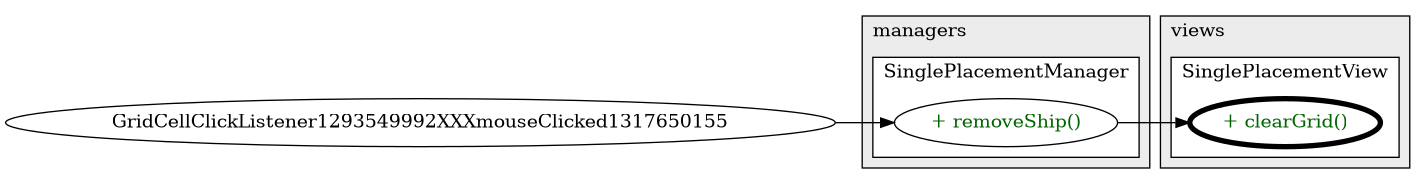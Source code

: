 @startuml

/' diagram meta data start
config=CallConfiguration;
{
  "rootMethod": "battleship.views.SinglePlacementView#clearGrid()",
  "projectClassification": {
    "searchMode": "OpenProject", // OpenProject, AllProjects
    "includedProjects": "",
    "pathEndKeywords": "*.impl",
    "isClientPath": "",
    "isClientName": "",
    "isTestPath": "",
    "isTestName": "",
    "isMappingPath": "",
    "isMappingName": "",
    "isDataAccessPath": "",
    "isDataAccessName": "",
    "isDataStructurePath": "",
    "isDataStructureName": "",
    "isInterfaceStructuresPath": "",
    "isInterfaceStructuresName": "",
    "isEntryPointPath": "",
    "isEntryPointName": "",
    "treatFinalFieldsAsMandatory": false
  },
  "graphRestriction": {
    "classPackageExcludeFilter": "",
    "classPackageIncludeFilter": "",
    "classNameExcludeFilter": "",
    "classNameIncludeFilter": "",
    "methodNameExcludeFilter": "",
    "methodNameIncludeFilter": "",
    "removeByInheritance": "", // inheritance/annotation based filtering is done in a second step
    "removeByAnnotation": "",
    "removeByClassPackage": "", // cleanup the graph after inheritance/annotation based filtering is done
    "removeByClassName": "",
    "cutMappings": false,
    "cutEnum": true,
    "cutTests": true,
    "cutClient": true,
    "cutDataAccess": true,
    "cutInterfaceStructures": true,
    "cutDataStructures": true,
    "cutGetterAndSetter": true,
    "cutConstructors": true
  },
  "graphTraversal": {
    "forwardDepth": 3,
    "backwardDepth": 3,
    "classPackageExcludeFilter": "",
    "classPackageIncludeFilter": "",
    "classNameExcludeFilter": "",
    "classNameIncludeFilter": "",
    "methodNameExcludeFilter": "",
    "methodNameIncludeFilter": "",
    "hideMappings": false,
    "hideDataStructures": false,
    "hidePrivateMethods": true,
    "hideInterfaceCalls": true, // indirection: implementation -> interface (is hidden) -> implementation
    "onlyShowApplicationEntryPoints": false, // root node is included
    "useMethodCallsForStructureDiagram": "ForwardOnly" // ForwardOnly, BothDirections, No
  },
  "details": {
    "aggregation": "GroupByClass", // ByClass, GroupByClass, None
    "showMethodParametersTypes": false,
    "showMethodParametersNames": false,
    "showMethodReturnType": false,
    "showPackageLevels": 2,
    "showCallOrder": false,
    "edgeMode": "MethodsOnly", // TypesOnly, MethodsOnly, TypesAndMethods, MethodsAndDirectTypeUsage
    "showDetailedClassStructure": false
  },
  "rootClass": "battleship.views.SinglePlacementView",
  "extensionCallbackMethod": "" // qualified.class.name#methodName - signature: public static String method(String)
}
diagram meta data end '/



digraph g {
    rankdir="LR"
    splines=polyline
    

'nodes 
subgraph cluster_112204398 { 
   	label=views
	labeljust=l
	fillcolor="#ececec"
	style=filled
   
   subgraph cluster_1293549992 { 
   	label=SinglePlacementView
	labeljust=l
	fillcolor=white
	style=filled
   
   SinglePlacementView585888012XXXclearGrid0[
	label="+ clearGrid()"
	style=filled
	fillcolor=white
	tooltip="SinglePlacementView

&#10;  Clears the grid by resetting the background color of all cells.&#10; "
	penwidth=4
	fontcolor=darkgreen
];
} 
} 

subgraph cluster_123266662 { 
   	label=managers
	labeljust=l
	fillcolor="#ececec"
	style=filled
   
   subgraph cluster_1575819490 { 
   	label=SinglePlacementManager
	labeljust=l
	fillcolor=white
	style=filled
   
   SinglePlacementManager516072416XXXremoveShip1912330665[
	label="+ removeShip()"
	style=filled
	fillcolor=white
	tooltip="SinglePlacementManager

&#10;  Removes the ship at the specified location.&#10;  &#10;  @param row The row of the location.&#10;  @param col The column of the location.&#10;  @param ship The ship to be removed.&#10; "
	fontcolor=darkgreen
];
} 
} 

'edges    
GridCellClickListener1293549992XXXmouseClicked1317650155 -> SinglePlacementManager516072416XXXremoveShip1912330665;
SinglePlacementManager516072416XXXremoveShip1912330665 -> SinglePlacementView585888012XXXclearGrid0;
    
}
@enduml